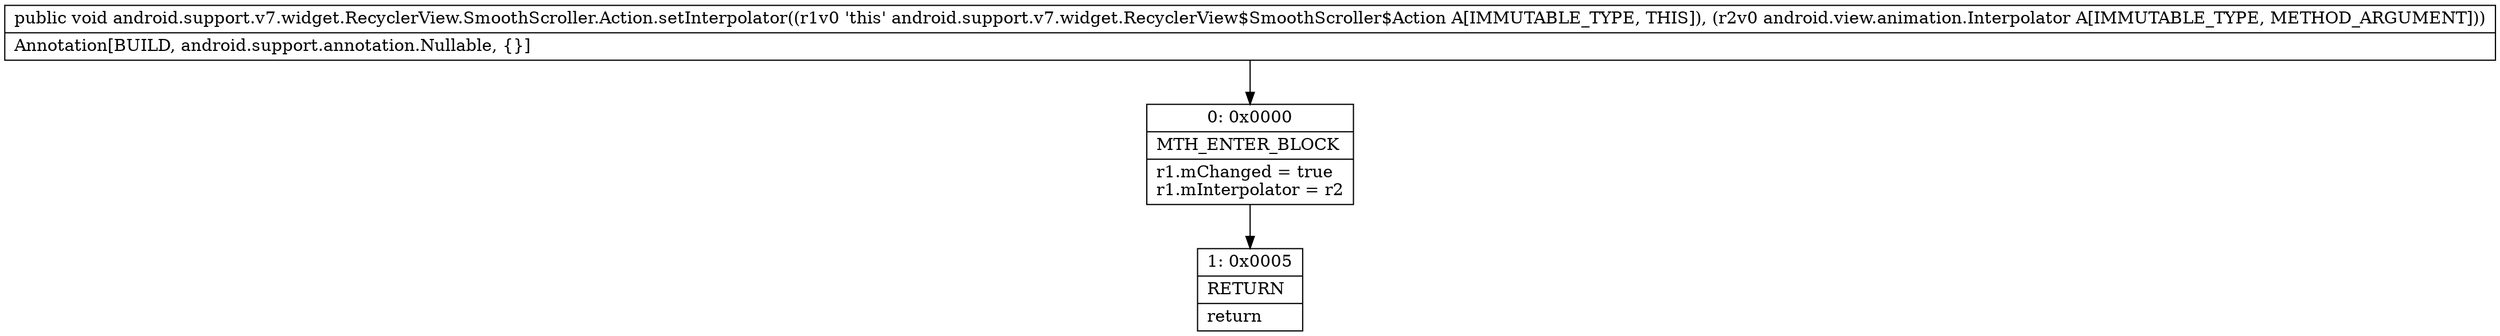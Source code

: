 digraph "CFG forandroid.support.v7.widget.RecyclerView.SmoothScroller.Action.setInterpolator(Landroid\/view\/animation\/Interpolator;)V" {
Node_0 [shape=record,label="{0\:\ 0x0000|MTH_ENTER_BLOCK\l|r1.mChanged = true\lr1.mInterpolator = r2\l}"];
Node_1 [shape=record,label="{1\:\ 0x0005|RETURN\l|return\l}"];
MethodNode[shape=record,label="{public void android.support.v7.widget.RecyclerView.SmoothScroller.Action.setInterpolator((r1v0 'this' android.support.v7.widget.RecyclerView$SmoothScroller$Action A[IMMUTABLE_TYPE, THIS]), (r2v0 android.view.animation.Interpolator A[IMMUTABLE_TYPE, METHOD_ARGUMENT]))  | Annotation[BUILD, android.support.annotation.Nullable, \{\}]\l}"];
MethodNode -> Node_0;
Node_0 -> Node_1;
}

